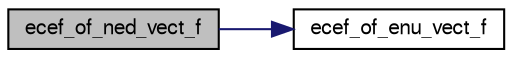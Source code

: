 digraph "ecef_of_ned_vect_f"
{
  edge [fontname="FreeSans",fontsize="10",labelfontname="FreeSans",labelfontsize="10"];
  node [fontname="FreeSans",fontsize="10",shape=record];
  rankdir="LR";
  Node1 [label="ecef_of_ned_vect_f",height=0.2,width=0.4,color="black", fillcolor="grey75", style="filled", fontcolor="black"];
  Node1 -> Node2 [color="midnightblue",fontsize="10",style="solid",fontname="FreeSans"];
  Node2 [label="ecef_of_enu_vect_f",height=0.2,width=0.4,color="black", fillcolor="white", style="filled",URL="$pprz__geodetic__float_8c.html#a47f5b349030d33970728f4c332c70cf0"];
}
